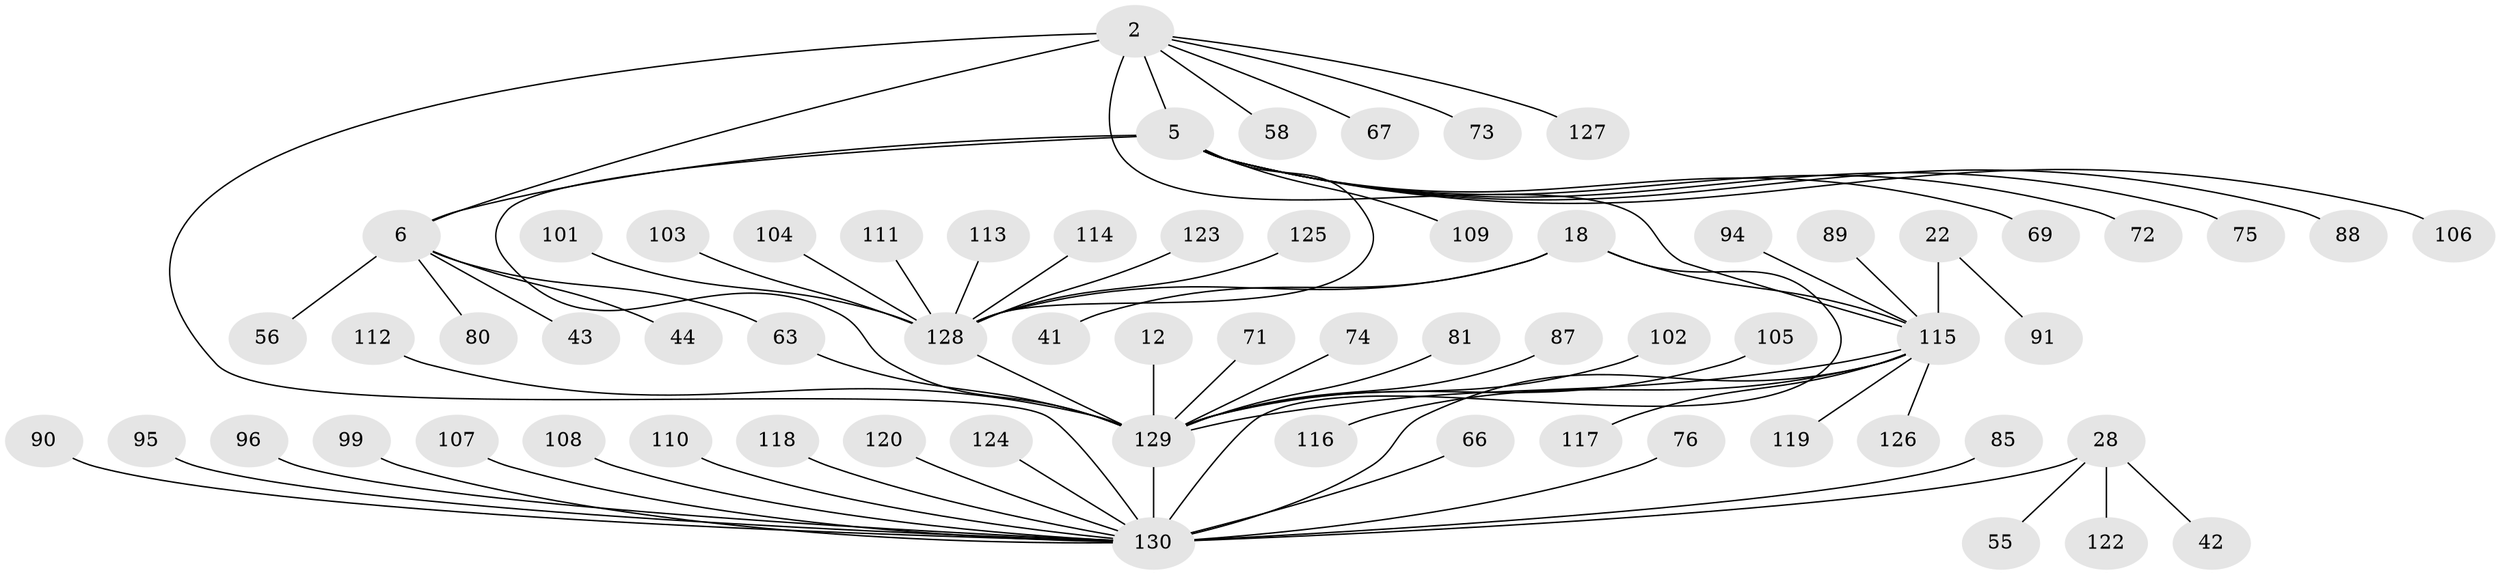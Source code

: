 // original degree distribution, {9: 0.06153846153846154, 10: 0.038461538461538464, 7: 0.03076923076923077, 8: 0.015384615384615385, 5: 0.023076923076923078, 12: 0.015384615384615385, 6: 0.023076923076923078, 13: 0.007692307692307693, 11: 0.015384615384615385, 2: 0.1076923076923077, 3: 0.046153846153846156, 1: 0.6153846153846154}
// Generated by graph-tools (version 1.1) at 2025/55/03/09/25 04:55:25]
// undirected, 65 vertices, 72 edges
graph export_dot {
graph [start="1"]
  node [color=gray90,style=filled];
  2 [super="+1"];
  5 [super="+3"];
  6 [super="+4"];
  12 [super="+8"];
  18 [super="+14"];
  22 [super="+21"];
  28 [super="+27"];
  41;
  42;
  43;
  44;
  55 [super="+33"];
  56;
  58;
  63;
  66;
  67;
  69;
  71 [super="+64"];
  72;
  73;
  74;
  75;
  76;
  80;
  81;
  85;
  87;
  88;
  89;
  90 [super="+48"];
  91;
  94;
  95;
  96 [super="+78"];
  99;
  101;
  102;
  103;
  104;
  105;
  106 [super="+31"];
  107;
  108 [super="+60"];
  109;
  110;
  111 [super="+62"];
  112;
  113 [super="+98"];
  114;
  115 [super="+82+84"];
  116;
  117;
  118;
  119;
  120;
  122;
  123;
  124;
  125;
  126 [super="+59"];
  127;
  128 [super="+121+100"];
  129 [super="+36+45+52+61"];
  130 [super="+70+77+34+50+53+86"];
  2 -- 5 [weight=4];
  2 -- 6 [weight=4];
  2 -- 58;
  2 -- 67;
  2 -- 73;
  2 -- 127;
  2 -- 130 [weight=3];
  2 -- 115;
  5 -- 6 [weight=4];
  5 -- 75;
  5 -- 88;
  5 -- 109;
  5 -- 69;
  5 -- 72;
  5 -- 106;
  5 -- 129;
  5 -- 128 [weight=2];
  6 -- 44;
  6 -- 63;
  6 -- 80;
  6 -- 56;
  6 -- 43;
  12 -- 129 [weight=8];
  18 -- 41;
  18 -- 130;
  18 -- 115;
  18 -- 128 [weight=8];
  22 -- 91;
  22 -- 115 [weight=8];
  28 -- 42;
  28 -- 122;
  28 -- 55;
  28 -- 130 [weight=8];
  63 -- 129;
  66 -- 130;
  71 -- 129;
  74 -- 129;
  76 -- 130;
  81 -- 129;
  85 -- 130;
  87 -- 129;
  89 -- 115;
  90 -- 130;
  94 -- 115;
  95 -- 130;
  96 -- 130;
  99 -- 130;
  101 -- 128;
  102 -- 129;
  103 -- 128;
  104 -- 128;
  105 -- 129;
  107 -- 130;
  108 -- 130;
  110 -- 130;
  111 -- 128;
  112 -- 129;
  113 -- 128;
  114 -- 128;
  115 -- 129;
  115 -- 130 [weight=2];
  115 -- 116;
  115 -- 117;
  115 -- 119;
  115 -- 126;
  118 -- 130;
  120 -- 130;
  123 -- 128;
  124 -- 130;
  125 -- 128;
  128 -- 129;
  129 -- 130 [weight=3];
}
